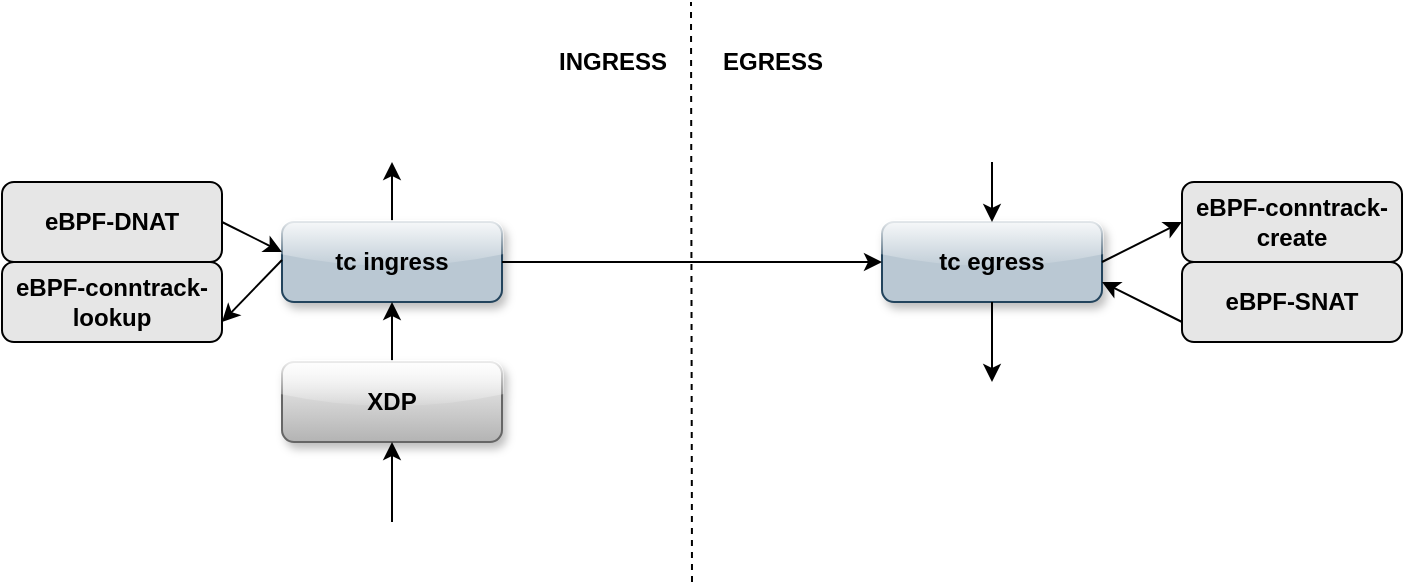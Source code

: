 <mxfile version="13.6.4" type="github"><diagram id="DaU-oCp6zvbaXiUb9bUy" name="第 1 页"><mxGraphModel dx="1426" dy="771" grid="1" gridSize="10" guides="1" tooltips="1" connect="1" arrows="1" fold="1" page="1" pageScale="1" pageWidth="827" pageHeight="1169" math="0" shadow="0"><root><mxCell id="0"/><mxCell id="1" parent="0"/><mxCell id="TBLh4uUDlI38wQqFFvVO-30" value="" style="edgeStyle=orthogonalEdgeStyle;rounded=0;orthogonalLoop=1;jettySize=auto;html=1;" parent="1" source="TBLh4uUDlI38wQqFFvVO-1" edge="1"><mxGeometry relative="1" as="geometry"><mxPoint x="245" y="590" as="targetPoint"/></mxGeometry></mxCell><mxCell id="TBLh4uUDlI38wQqFFvVO-1" value="&lt;b&gt;tc ingress&lt;/b&gt;" style="rounded=1;whiteSpace=wrap;html=1;fillColor=#bac8d3;glass=1;shadow=1;sketch=0;strokeColor=#23445d;" parent="1" vertex="1"><mxGeometry x="190" y="620" width="110" height="40" as="geometry"/></mxCell><mxCell id="TBLh4uUDlI38wQqFFvVO-2" value="&lt;b&gt;tc egress&lt;/b&gt;" style="rounded=1;whiteSpace=wrap;html=1;fillColor=#bac8d3;glass=1;shadow=1;sketch=0;strokeColor=#23445d;" parent="1" vertex="1"><mxGeometry x="490" y="620" width="110" height="40" as="geometry"/></mxCell><mxCell id="TBLh4uUDlI38wQqFFvVO-31" value="" style="edgeStyle=orthogonalEdgeStyle;rounded=0;orthogonalLoop=1;jettySize=auto;html=1;entryX=0.5;entryY=1;entryDx=0;entryDy=0;" parent="1" source="TBLh4uUDlI38wQqFFvVO-3" target="TBLh4uUDlI38wQqFFvVO-1" edge="1"><mxGeometry relative="1" as="geometry"><mxPoint x="245" y="670" as="targetPoint"/></mxGeometry></mxCell><mxCell id="TBLh4uUDlI38wQqFFvVO-3" value="&lt;b&gt;XDP&lt;/b&gt;" style="rounded=1;whiteSpace=wrap;html=1;fillColor=#f5f5f5;glass=1;shadow=1;strokeColor=#666666;gradientColor=#b3b3b3;" parent="1" vertex="1"><mxGeometry x="190" y="690" width="110" height="40" as="geometry"/></mxCell><mxCell id="TBLh4uUDlI38wQqFFvVO-28" value="" style="endArrow=classic;html=1;entryX=0.5;entryY=1;entryDx=0;entryDy=0;" parent="1" target="TBLh4uUDlI38wQqFFvVO-3" edge="1"><mxGeometry width="50" height="50" relative="1" as="geometry"><mxPoint x="245" y="770" as="sourcePoint"/><mxPoint x="510" y="540" as="targetPoint"/></mxGeometry></mxCell><mxCell id="TBLh4uUDlI38wQqFFvVO-43" value="" style="endArrow=classic;html=1;exitX=0.5;exitY=1;exitDx=0;exitDy=0;" parent="1" target="TBLh4uUDlI38wQqFFvVO-2" edge="1"><mxGeometry width="50" height="50" relative="1" as="geometry"><mxPoint x="545" y="590" as="sourcePoint"/><mxPoint x="510" y="540" as="targetPoint"/></mxGeometry></mxCell><mxCell id="TBLh4uUDlI38wQqFFvVO-44" value="" style="endArrow=classic;html=1;exitX=0.5;exitY=1;exitDx=0;exitDy=0;" parent="1" source="TBLh4uUDlI38wQqFFvVO-2" edge="1"><mxGeometry width="50" height="50" relative="1" as="geometry"><mxPoint x="460" y="590" as="sourcePoint"/><mxPoint x="545" y="700" as="targetPoint"/></mxGeometry></mxCell><mxCell id="TBLh4uUDlI38wQqFFvVO-57" value="" style="endArrow=none;dashed=1;html=1;" parent="1" edge="1"><mxGeometry width="50" height="50" relative="1" as="geometry"><mxPoint x="395" y="800" as="sourcePoint"/><mxPoint x="394.5" y="510" as="targetPoint"/></mxGeometry></mxCell><mxCell id="TBLh4uUDlI38wQqFFvVO-58" value="INGRESS" style="text;html=1;align=center;verticalAlign=middle;resizable=0;points=[];autosize=1;fontStyle=1" parent="1" vertex="1"><mxGeometry x="320" y="530" width="70" height="20" as="geometry"/></mxCell><mxCell id="TBLh4uUDlI38wQqFFvVO-59" value="EGRESS" style="text;html=1;align=center;verticalAlign=middle;resizable=0;points=[];autosize=1;fontStyle=1" parent="1" vertex="1"><mxGeometry x="400" y="530" width="70" height="20" as="geometry"/></mxCell><mxCell id="2SGOrsmlSSgxfs7sDLX3-1" value="&lt;b&gt;eBPF-conntrack-lookup&lt;/b&gt;" style="rounded=1;whiteSpace=wrap;html=1;fillColor=#E6E6E6;glass=0;shadow=0;" vertex="1" parent="1"><mxGeometry x="50" y="640" width="110" height="40" as="geometry"/></mxCell><mxCell id="2SGOrsmlSSgxfs7sDLX3-2" value="&lt;b&gt;eBPF-DNAT&lt;/b&gt;" style="rounded=1;whiteSpace=wrap;html=1;fillColor=#E6E6E6;glass=0;shadow=0;" vertex="1" parent="1"><mxGeometry x="50" y="600" width="110" height="40" as="geometry"/></mxCell><mxCell id="2SGOrsmlSSgxfs7sDLX3-4" value="&lt;b&gt;eBPF-conntrack-create&lt;/b&gt;" style="rounded=1;whiteSpace=wrap;html=1;fillColor=#E6E6E6;glass=0;shadow=0;" vertex="1" parent="1"><mxGeometry x="640" y="600" width="110" height="40" as="geometry"/></mxCell><mxCell id="2SGOrsmlSSgxfs7sDLX3-5" value="&lt;b&gt;eBPF-SNAT&lt;/b&gt;" style="rounded=1;whiteSpace=wrap;html=1;fillColor=#E6E6E6;glass=0;shadow=0;" vertex="1" parent="1"><mxGeometry x="640" y="640" width="110" height="40" as="geometry"/></mxCell><mxCell id="2SGOrsmlSSgxfs7sDLX3-6" value="" style="endArrow=classic;html=1;entryX=1;entryY=0.75;entryDx=0;entryDy=0;" edge="1" parent="1" target="2SGOrsmlSSgxfs7sDLX3-1"><mxGeometry width="50" height="50" relative="1" as="geometry"><mxPoint x="190" y="639" as="sourcePoint"/><mxPoint x="160" y="638" as="targetPoint"/></mxGeometry></mxCell><mxCell id="2SGOrsmlSSgxfs7sDLX3-9" value="" style="endArrow=classic;html=1;exitX=1;exitY=0.5;exitDx=0;exitDy=0;entryX=0;entryY=0.5;entryDx=0;entryDy=0;" edge="1" parent="1" source="TBLh4uUDlI38wQqFFvVO-2" target="2SGOrsmlSSgxfs7sDLX3-4"><mxGeometry width="50" height="50" relative="1" as="geometry"><mxPoint x="390" y="620" as="sourcePoint"/><mxPoint x="440" y="570" as="targetPoint"/></mxGeometry></mxCell><mxCell id="2SGOrsmlSSgxfs7sDLX3-11" value="" style="endArrow=classic;html=1;exitX=0;exitY=0.75;exitDx=0;exitDy=0;entryX=1;entryY=0.75;entryDx=0;entryDy=0;" edge="1" parent="1" source="2SGOrsmlSSgxfs7sDLX3-5" target="TBLh4uUDlI38wQqFFvVO-2"><mxGeometry width="50" height="50" relative="1" as="geometry"><mxPoint x="390" y="620" as="sourcePoint"/><mxPoint x="590" y="640" as="targetPoint"/></mxGeometry></mxCell><mxCell id="2SGOrsmlSSgxfs7sDLX3-12" value="" style="endArrow=classic;html=1;exitX=1;exitY=0.5;exitDx=0;exitDy=0;entryX=0;entryY=0.5;entryDx=0;entryDy=0;" edge="1" parent="1" source="2SGOrsmlSSgxfs7sDLX3-2"><mxGeometry width="50" height="50" relative="1" as="geometry"><mxPoint x="390" y="615" as="sourcePoint"/><mxPoint x="190" y="635" as="targetPoint"/></mxGeometry></mxCell><mxCell id="2SGOrsmlSSgxfs7sDLX3-13" value="" style="endArrow=classic;html=1;exitX=1;exitY=0.5;exitDx=0;exitDy=0;entryX=0;entryY=0.5;entryDx=0;entryDy=0;" edge="1" parent="1" source="TBLh4uUDlI38wQqFFvVO-1" target="TBLh4uUDlI38wQqFFvVO-2"><mxGeometry width="50" height="50" relative="1" as="geometry"><mxPoint x="390" y="620" as="sourcePoint"/><mxPoint x="440" y="570" as="targetPoint"/></mxGeometry></mxCell></root></mxGraphModel></diagram></mxfile>